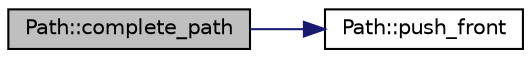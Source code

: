 digraph "Path::complete_path"
{
  edge [fontname="Helvetica",fontsize="10",labelfontname="Helvetica",labelfontsize="10"];
  node [fontname="Helvetica",fontsize="10",shape=record];
  rankdir="LR";
  Node50 [label="Path::complete_path",height=0.2,width=0.4,color="black", fillcolor="grey75", style="filled", fontcolor="black"];
  Node50 -> Node51 [color="midnightblue",fontsize="10",style="solid",fontname="Helvetica"];
  Node51 [label="Path::push_front",height=0.2,width=0.4,color="black", fillcolor="white", style="filled",URL="$classPath.html#a46140ad11410c4c8ddb3c0c1feeee895"];
}
